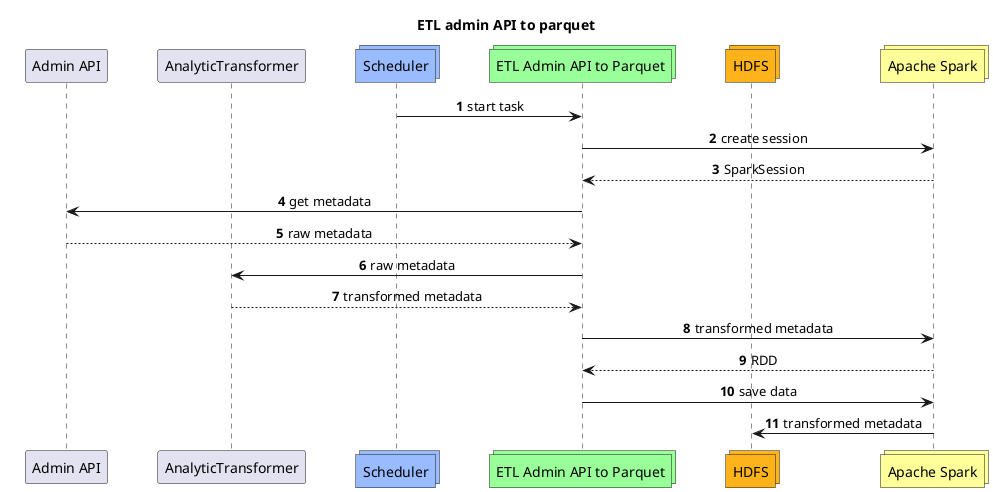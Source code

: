 @startuml
autonumber
skinparam sequence {
 ParticipantPadding 20
 MessageAlign center
 skinparam BoxPadding 20
}

title ETL admin API to parquet

collections Scheduler as sch order 10 #99bbff
collections HDFS as hdfs order 40 #ffb31a
collections "ETL Admin API to Parquet" as etl order 11 #99ff99
collections "Apache Spark" as spark order 41 #FFFF99

sch -> etl: start task
etl -> spark: create session
return SparkSession

etl -> "Admin API": get metadata
return raw metadata

etl -> AnalyticTransformer: raw metadata
return transformed metadata

etl -> spark: transformed metadata
return RDD

etl -> spark: save data
spark -> hdfs: transformed metadata
